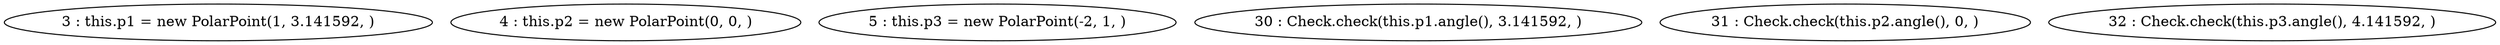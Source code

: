 digraph G {
"3 : this.p1 = new PolarPoint(1, 3.141592, )"
"4 : this.p2 = new PolarPoint(0, 0, )"
"5 : this.p3 = new PolarPoint(-2, 1, )"
"30 : Check.check(this.p1.angle(), 3.141592, )"
"31 : Check.check(this.p2.angle(), 0, )"
"32 : Check.check(this.p3.angle(), 4.141592, )"
}
